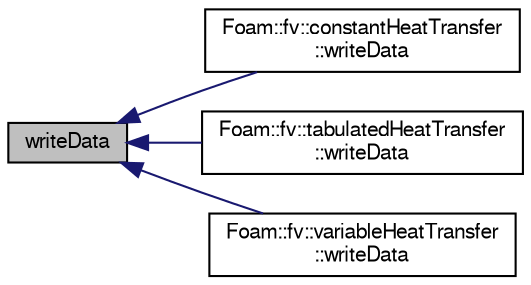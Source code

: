 digraph "writeData"
{
  bgcolor="transparent";
  edge [fontname="FreeSans",fontsize="10",labelfontname="FreeSans",labelfontsize="10"];
  node [fontname="FreeSans",fontsize="10",shape=record];
  rankdir="LR";
  Node436 [label="writeData",height=0.2,width=0.4,color="black", fillcolor="grey75", style="filled", fontcolor="black"];
  Node436 -> Node437 [dir="back",color="midnightblue",fontsize="10",style="solid",fontname="FreeSans"];
  Node437 [label="Foam::fv::constantHeatTransfer\l::writeData",height=0.2,width=0.4,color="black",URL="$a23538.html#aba86aa54ec0b10ddd48ce308a3c6d3b2",tooltip="Write data. "];
  Node436 -> Node438 [dir="back",color="midnightblue",fontsize="10",style="solid",fontname="FreeSans"];
  Node438 [label="Foam::fv::tabulatedHeatTransfer\l::writeData",height=0.2,width=0.4,color="black",URL="$a23546.html#aba86aa54ec0b10ddd48ce308a3c6d3b2",tooltip="Write data. "];
  Node436 -> Node439 [dir="back",color="midnightblue",fontsize="10",style="solid",fontname="FreeSans"];
  Node439 [label="Foam::fv::variableHeatTransfer\l::writeData",height=0.2,width=0.4,color="black",URL="$a23550.html#aba86aa54ec0b10ddd48ce308a3c6d3b2",tooltip="Write data. "];
}
